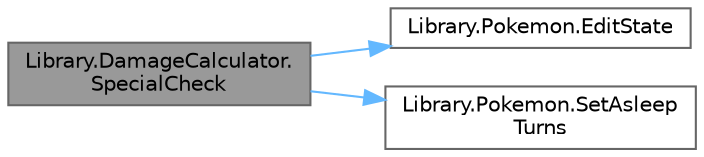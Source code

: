digraph "Library.DamageCalculator.SpecialCheck"
{
 // INTERACTIVE_SVG=YES
 // LATEX_PDF_SIZE
  bgcolor="transparent";
  edge [fontname=Helvetica,fontsize=10,labelfontname=Helvetica,labelfontsize=10];
  node [fontname=Helvetica,fontsize=10,shape=box,height=0.2,width=0.4];
  rankdir="LR";
  Node1 [id="Node000001",label="Library.DamageCalculator.\lSpecialCheck",height=0.2,width=0.4,color="gray40", fillcolor="grey60", style="filled", fontcolor="black",tooltip="Aplica un efecto especial al Pokemon objetivo, siempre y cuando el ataque recibido sea especial y el ..."];
  Node1 -> Node2 [id="edge1_Node000001_Node000002",color="steelblue1",style="solid",tooltip=" "];
  Node2 [id="Node000002",label="Library.Pokemon.EditState",height=0.2,width=0.4,color="grey40", fillcolor="white", style="filled",URL="$classLibrary_1_1Pokemon.html#a32523b114af4ade07ac3ecc0becd6a53",tooltip="Actualiza el currentState del pokemon."];
  Node1 -> Node3 [id="edge2_Node000001_Node000003",color="steelblue1",style="solid",tooltip=" "];
  Node3 [id="Node000003",label="Library.Pokemon.SetAsleep\lTurns",height=0.2,width=0.4,color="grey40", fillcolor="white", style="filled",URL="$classLibrary_1_1Pokemon.html#a1f220939df23a443793d4ba26e39ee2f",tooltip="Establece un número aleatorio entre 1 y 4 de turnos durante los cuales un Pokemon estará dormido."];
}
